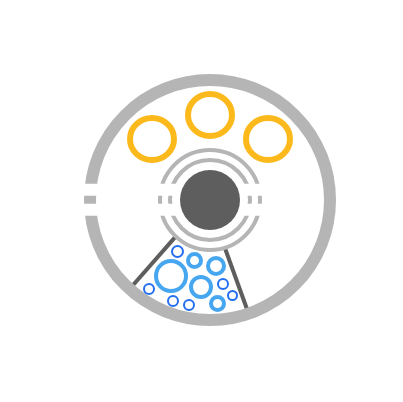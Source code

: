 <mxfile version="24.5.3" type="device">
  <diagram name="Page-1" id="ZcRAXSWJTWcisyccbfvs">
    <mxGraphModel dx="219" dy="135" grid="0" gridSize="5" guides="1" tooltips="1" connect="1" arrows="1" fold="1" page="1" pageScale="1" pageWidth="827" pageHeight="1169" math="0" shadow="0">
      <root>
        <mxCell id="0" />
        <mxCell id="1" parent="0" />
        <mxCell id="veATDCR_IIgH7Qbj9GM2-1" value="" style="rounded=0;whiteSpace=wrap;html=1;fillColor=none;strokeColor=none;" parent="1" vertex="1">
          <mxGeometry x="255.5" y="640" width="200" height="200" as="geometry" />
        </mxCell>
        <mxCell id="E99lIGLiU7dL8v41JwiV-30" value="" style="endArrow=none;html=1;rounded=0;exitX=0.66;exitY=0.971;exitDx=0;exitDy=0;exitPerimeter=0;entryX=0.649;entryY=0.98;entryDx=0;entryDy=0;entryPerimeter=0;strokeWidth=2;strokeColor=#5E5E5E;" parent="1" source="E99lIGLiU7dL8v41JwiV-16" target="E99lIGLiU7dL8v41JwiV-20" edge="1">
          <mxGeometry width="50" height="50" relative="1" as="geometry">
            <mxPoint x="347" y="793" as="sourcePoint" />
            <mxPoint x="397" y="743" as="targetPoint" />
          </mxGeometry>
        </mxCell>
        <mxCell id="E99lIGLiU7dL8v41JwiV-34" value="" style="endArrow=none;html=1;rounded=0;exitX=0.166;exitY=0.87;exitDx=0;exitDy=0;exitPerimeter=0;entryX=0.156;entryY=0.866;entryDx=0;entryDy=0;strokeWidth=2;entryPerimeter=0;strokeColor=#5E5E5E;" parent="1" source="E99lIGLiU7dL8v41JwiV-16" target="E99lIGLiU7dL8v41JwiV-20" edge="1">
          <mxGeometry width="50" height="50" relative="1" as="geometry">
            <mxPoint x="384" y="802" as="sourcePoint" />
            <mxPoint x="372" y="769" as="targetPoint" />
          </mxGeometry>
        </mxCell>
        <mxCell id="E99lIGLiU7dL8v41JwiV-16" value="" style="ellipse;whiteSpace=wrap;html=1;fillColor=none;strokeWidth=6;strokeColor=#B5B5B5;" parent="1" vertex="1">
          <mxGeometry x="300" y="680" width="120" height="120" as="geometry" />
        </mxCell>
        <mxCell id="E99lIGLiU7dL8v41JwiV-20" value="" style="ellipse;whiteSpace=wrap;html=1;fillColor=none;strokeWidth=2;strokeColor=#B5B5B5;" parent="1" vertex="1">
          <mxGeometry x="335" y="715" width="50" height="50" as="geometry" />
        </mxCell>
        <mxCell id="E99lIGLiU7dL8v41JwiV-17" value="" style="ellipse;whiteSpace=wrap;html=1;fillColor=none;strokeWidth=2;strokeColor=#B5B5B5;" parent="1" vertex="1">
          <mxGeometry x="340" y="720" width="40" height="40" as="geometry" />
        </mxCell>
        <mxCell id="E99lIGLiU7dL8v41JwiV-18" value="" style="endArrow=none;html=1;rounded=0;strokeWidth=6;strokeColor=#FFFFFF;" parent="1" edge="1">
          <mxGeometry width="50" height="50" relative="1" as="geometry">
            <mxPoint x="280" y="734.92" as="sourcePoint" />
            <mxPoint x="400" y="734.92" as="targetPoint" />
          </mxGeometry>
        </mxCell>
        <mxCell id="E99lIGLiU7dL8v41JwiV-19" value="" style="endArrow=none;html=1;rounded=0;strokeWidth=6;strokeColor=#FFFFFF;" parent="1" edge="1">
          <mxGeometry width="50" height="50" relative="1" as="geometry">
            <mxPoint x="280" y="744.92" as="sourcePoint" />
            <mxPoint x="400" y="744.92" as="targetPoint" />
          </mxGeometry>
        </mxCell>
        <mxCell id="E99lIGLiU7dL8v41JwiV-22" value="" style="ellipse;whiteSpace=wrap;html=1;strokeColor=none;fillColor=#5E5E5E;" parent="1" vertex="1">
          <mxGeometry x="345" y="725" width="30" height="30" as="geometry" />
        </mxCell>
        <mxCell id="E99lIGLiU7dL8v41JwiV-23" value="" style="ellipse;whiteSpace=wrap;html=1;strokeColor=#46A6F0;fillColor=none;strokeWidth=2;" parent="1" vertex="1">
          <mxGeometry x="333" y="770.5" width="15" height="15" as="geometry" />
        </mxCell>
        <mxCell id="E99lIGLiU7dL8v41JwiV-24" value="" style="ellipse;whiteSpace=wrap;html=1;strokeColor=#246FF0;fillColor=none;strokeWidth=1;" parent="1" vertex="1">
          <mxGeometry x="341" y="763" width="5.5" height="5.5" as="geometry" />
        </mxCell>
        <mxCell id="E99lIGLiU7dL8v41JwiV-25" value="" style="ellipse;whiteSpace=wrap;html=1;strokeColor=#46A6F0;fillColor=none;strokeWidth=2;" parent="1" vertex="1">
          <mxGeometry x="350.5" y="778.5" width="10" height="10" as="geometry" />
        </mxCell>
        <mxCell id="E99lIGLiU7dL8v41JwiV-26" value="" style="ellipse;whiteSpace=wrap;html=1;strokeColor=#46A6F0;fillColor=none;strokeWidth=2;" parent="1" vertex="1">
          <mxGeometry x="359" y="769" width="8" height="8" as="geometry" />
        </mxCell>
        <mxCell id="E99lIGLiU7dL8v41JwiV-28" value="" style="ellipse;whiteSpace=wrap;html=1;strokeColor=#246FF0;fillColor=none;strokeWidth=1;" parent="1" vertex="1">
          <mxGeometry x="347" y="790" width="5" height="5" as="geometry" />
        </mxCell>
        <mxCell id="E99lIGLiU7dL8v41JwiV-29" value="" style="ellipse;whiteSpace=wrap;html=1;strokeColor=#246FF0;fillColor=none;strokeWidth=1;" parent="1" vertex="1">
          <mxGeometry x="364" y="779.5" width="5" height="5" as="geometry" />
        </mxCell>
        <mxCell id="E99lIGLiU7dL8v41JwiV-31" value="" style="ellipse;whiteSpace=wrap;html=1;strokeColor=#46A6F0;fillColor=none;strokeWidth=2;" parent="1" vertex="1">
          <mxGeometry x="360.5" y="788.5" width="6.5" height="6.5" as="geometry" />
        </mxCell>
        <mxCell id="E99lIGLiU7dL8v41JwiV-32" value="" style="ellipse;whiteSpace=wrap;html=1;strokeColor=#246FF0;fillColor=none;strokeWidth=1;" parent="1" vertex="1">
          <mxGeometry x="369" y="785.5" width="4.5" height="4.5" as="geometry" />
        </mxCell>
        <mxCell id="E99lIGLiU7dL8v41JwiV-33" value="" style="ellipse;whiteSpace=wrap;html=1;strokeColor=#246FF0;fillColor=none;strokeWidth=1;" parent="1" vertex="1">
          <mxGeometry x="339" y="788" width="5" height="5" as="geometry" />
        </mxCell>
        <mxCell id="E99lIGLiU7dL8v41JwiV-35" value="" style="ellipse;whiteSpace=wrap;html=1;strokeColor=#246FF0;fillColor=none;strokeWidth=1;" parent="1" vertex="1">
          <mxGeometry x="327" y="782" width="5" height="5" as="geometry" />
        </mxCell>
        <mxCell id="E99lIGLiU7dL8v41JwiV-36" value="" style="ellipse;whiteSpace=wrap;html=1;strokeColor=#46A6F0;fillColor=none;strokeWidth=2;" parent="1" vertex="1">
          <mxGeometry x="349" y="767" width="6.5" height="6.5" as="geometry" />
        </mxCell>
        <mxCell id="E99lIGLiU7dL8v41JwiV-47" value="" style="ellipse;whiteSpace=wrap;html=1;strokeColor=#FCB91C;fillColor=none;strokeWidth=3;" parent="1" vertex="1">
          <mxGeometry x="320" y="699" width="22" height="21" as="geometry" />
        </mxCell>
        <mxCell id="E99lIGLiU7dL8v41JwiV-48" value="" style="ellipse;whiteSpace=wrap;html=1;strokeColor=#FCB91C;fillColor=none;strokeWidth=3;" parent="1" vertex="1">
          <mxGeometry x="349" y="687" width="22" height="21" as="geometry" />
        </mxCell>
        <mxCell id="E99lIGLiU7dL8v41JwiV-49" value="" style="ellipse;whiteSpace=wrap;html=1;strokeColor=#FCB91C;fillColor=none;strokeWidth=3;" parent="1" vertex="1">
          <mxGeometry x="378" y="699" width="22" height="21" as="geometry" />
        </mxCell>
      </root>
    </mxGraphModel>
  </diagram>
</mxfile>
